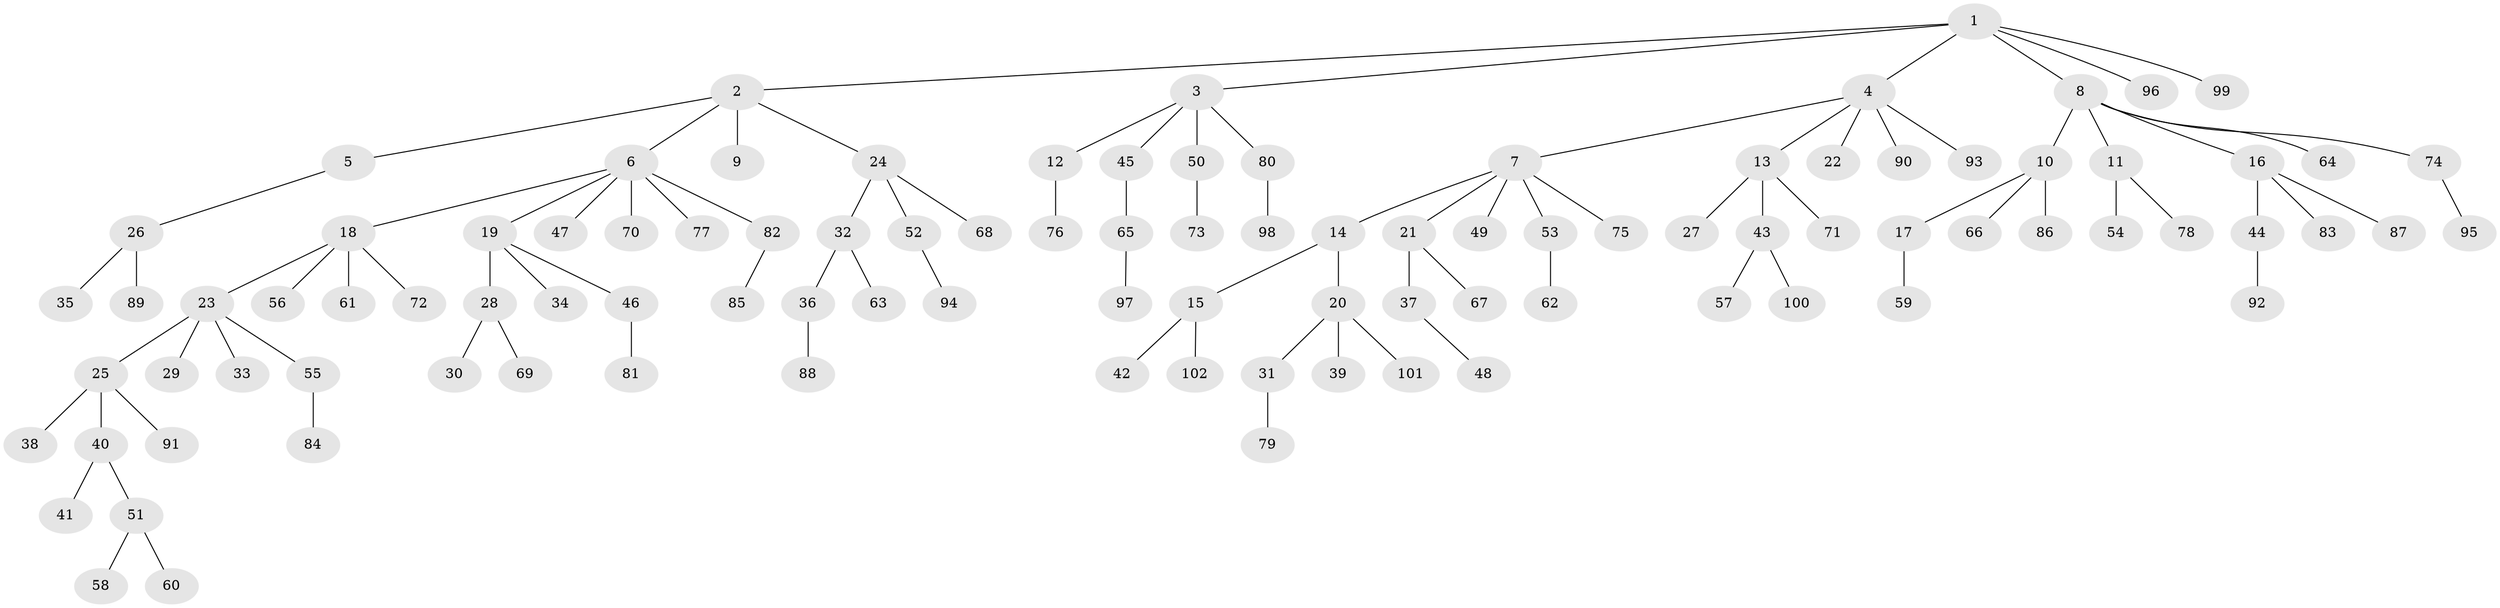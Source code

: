 // coarse degree distribution, {19: 0.03333333333333333, 1: 0.8333333333333334, 5: 0.03333333333333333, 3: 0.1}
// Generated by graph-tools (version 1.1) at 2025/19/03/04/25 18:19:09]
// undirected, 102 vertices, 101 edges
graph export_dot {
graph [start="1"]
  node [color=gray90,style=filled];
  1;
  2;
  3;
  4;
  5;
  6;
  7;
  8;
  9;
  10;
  11;
  12;
  13;
  14;
  15;
  16;
  17;
  18;
  19;
  20;
  21;
  22;
  23;
  24;
  25;
  26;
  27;
  28;
  29;
  30;
  31;
  32;
  33;
  34;
  35;
  36;
  37;
  38;
  39;
  40;
  41;
  42;
  43;
  44;
  45;
  46;
  47;
  48;
  49;
  50;
  51;
  52;
  53;
  54;
  55;
  56;
  57;
  58;
  59;
  60;
  61;
  62;
  63;
  64;
  65;
  66;
  67;
  68;
  69;
  70;
  71;
  72;
  73;
  74;
  75;
  76;
  77;
  78;
  79;
  80;
  81;
  82;
  83;
  84;
  85;
  86;
  87;
  88;
  89;
  90;
  91;
  92;
  93;
  94;
  95;
  96;
  97;
  98;
  99;
  100;
  101;
  102;
  1 -- 2;
  1 -- 3;
  1 -- 4;
  1 -- 8;
  1 -- 96;
  1 -- 99;
  2 -- 5;
  2 -- 6;
  2 -- 9;
  2 -- 24;
  3 -- 12;
  3 -- 45;
  3 -- 50;
  3 -- 80;
  4 -- 7;
  4 -- 13;
  4 -- 22;
  4 -- 90;
  4 -- 93;
  5 -- 26;
  6 -- 18;
  6 -- 19;
  6 -- 47;
  6 -- 70;
  6 -- 77;
  6 -- 82;
  7 -- 14;
  7 -- 21;
  7 -- 49;
  7 -- 53;
  7 -- 75;
  8 -- 10;
  8 -- 11;
  8 -- 16;
  8 -- 64;
  8 -- 74;
  10 -- 17;
  10 -- 66;
  10 -- 86;
  11 -- 54;
  11 -- 78;
  12 -- 76;
  13 -- 27;
  13 -- 43;
  13 -- 71;
  14 -- 15;
  14 -- 20;
  15 -- 42;
  15 -- 102;
  16 -- 44;
  16 -- 83;
  16 -- 87;
  17 -- 59;
  18 -- 23;
  18 -- 56;
  18 -- 61;
  18 -- 72;
  19 -- 28;
  19 -- 34;
  19 -- 46;
  20 -- 31;
  20 -- 39;
  20 -- 101;
  21 -- 37;
  21 -- 67;
  23 -- 25;
  23 -- 29;
  23 -- 33;
  23 -- 55;
  24 -- 32;
  24 -- 52;
  24 -- 68;
  25 -- 38;
  25 -- 40;
  25 -- 91;
  26 -- 35;
  26 -- 89;
  28 -- 30;
  28 -- 69;
  31 -- 79;
  32 -- 36;
  32 -- 63;
  36 -- 88;
  37 -- 48;
  40 -- 41;
  40 -- 51;
  43 -- 57;
  43 -- 100;
  44 -- 92;
  45 -- 65;
  46 -- 81;
  50 -- 73;
  51 -- 58;
  51 -- 60;
  52 -- 94;
  53 -- 62;
  55 -- 84;
  65 -- 97;
  74 -- 95;
  80 -- 98;
  82 -- 85;
}
